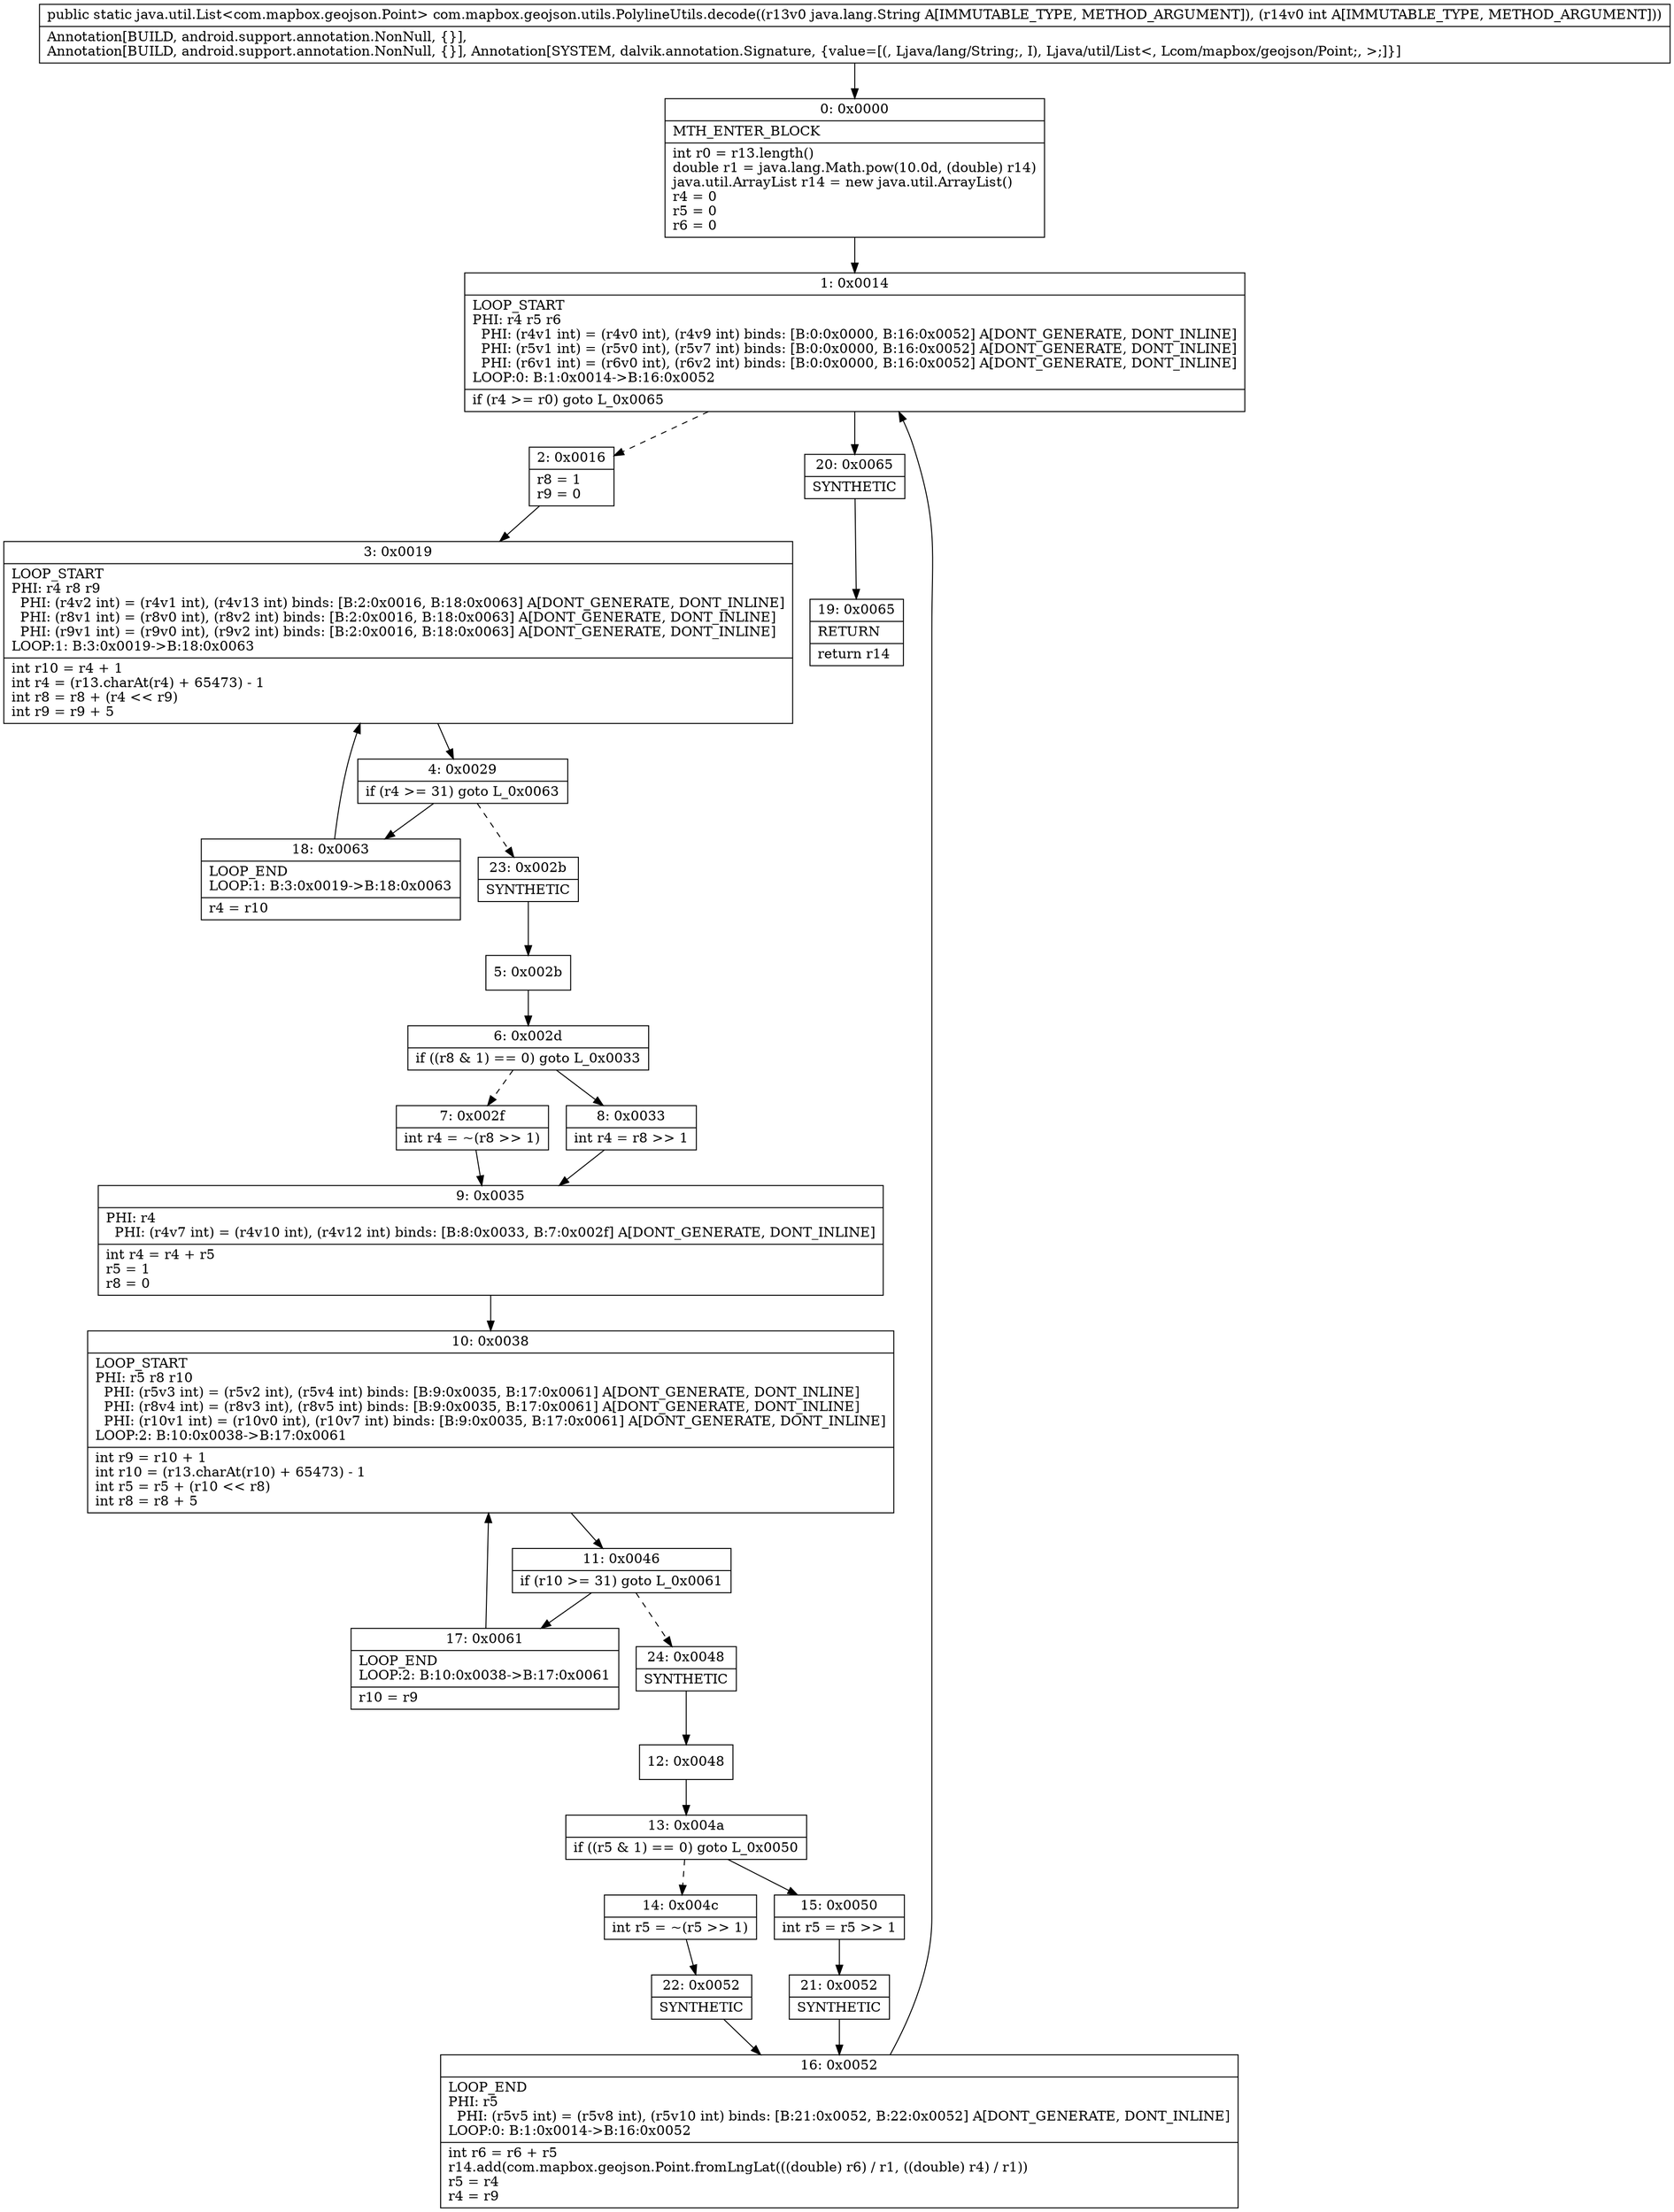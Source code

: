 digraph "CFG forcom.mapbox.geojson.utils.PolylineUtils.decode(Ljava\/lang\/String;I)Ljava\/util\/List;" {
Node_0 [shape=record,label="{0\:\ 0x0000|MTH_ENTER_BLOCK\l|int r0 = r13.length()\ldouble r1 = java.lang.Math.pow(10.0d, (double) r14)\ljava.util.ArrayList r14 = new java.util.ArrayList()\lr4 = 0\lr5 = 0\lr6 = 0\l}"];
Node_1 [shape=record,label="{1\:\ 0x0014|LOOP_START\lPHI: r4 r5 r6 \l  PHI: (r4v1 int) = (r4v0 int), (r4v9 int) binds: [B:0:0x0000, B:16:0x0052] A[DONT_GENERATE, DONT_INLINE]\l  PHI: (r5v1 int) = (r5v0 int), (r5v7 int) binds: [B:0:0x0000, B:16:0x0052] A[DONT_GENERATE, DONT_INLINE]\l  PHI: (r6v1 int) = (r6v0 int), (r6v2 int) binds: [B:0:0x0000, B:16:0x0052] A[DONT_GENERATE, DONT_INLINE]\lLOOP:0: B:1:0x0014\-\>B:16:0x0052\l|if (r4 \>= r0) goto L_0x0065\l}"];
Node_2 [shape=record,label="{2\:\ 0x0016|r8 = 1\lr9 = 0\l}"];
Node_3 [shape=record,label="{3\:\ 0x0019|LOOP_START\lPHI: r4 r8 r9 \l  PHI: (r4v2 int) = (r4v1 int), (r4v13 int) binds: [B:2:0x0016, B:18:0x0063] A[DONT_GENERATE, DONT_INLINE]\l  PHI: (r8v1 int) = (r8v0 int), (r8v2 int) binds: [B:2:0x0016, B:18:0x0063] A[DONT_GENERATE, DONT_INLINE]\l  PHI: (r9v1 int) = (r9v0 int), (r9v2 int) binds: [B:2:0x0016, B:18:0x0063] A[DONT_GENERATE, DONT_INLINE]\lLOOP:1: B:3:0x0019\-\>B:18:0x0063\l|int r10 = r4 + 1\lint r4 = (r13.charAt(r4) + 65473) \- 1\lint r8 = r8 + (r4 \<\< r9)\lint r9 = r9 + 5\l}"];
Node_4 [shape=record,label="{4\:\ 0x0029|if (r4 \>= 31) goto L_0x0063\l}"];
Node_5 [shape=record,label="{5\:\ 0x002b}"];
Node_6 [shape=record,label="{6\:\ 0x002d|if ((r8 & 1) == 0) goto L_0x0033\l}"];
Node_7 [shape=record,label="{7\:\ 0x002f|int r4 = ~(r8 \>\> 1)\l}"];
Node_8 [shape=record,label="{8\:\ 0x0033|int r4 = r8 \>\> 1\l}"];
Node_9 [shape=record,label="{9\:\ 0x0035|PHI: r4 \l  PHI: (r4v7 int) = (r4v10 int), (r4v12 int) binds: [B:8:0x0033, B:7:0x002f] A[DONT_GENERATE, DONT_INLINE]\l|int r4 = r4 + r5\lr5 = 1\lr8 = 0\l}"];
Node_10 [shape=record,label="{10\:\ 0x0038|LOOP_START\lPHI: r5 r8 r10 \l  PHI: (r5v3 int) = (r5v2 int), (r5v4 int) binds: [B:9:0x0035, B:17:0x0061] A[DONT_GENERATE, DONT_INLINE]\l  PHI: (r8v4 int) = (r8v3 int), (r8v5 int) binds: [B:9:0x0035, B:17:0x0061] A[DONT_GENERATE, DONT_INLINE]\l  PHI: (r10v1 int) = (r10v0 int), (r10v7 int) binds: [B:9:0x0035, B:17:0x0061] A[DONT_GENERATE, DONT_INLINE]\lLOOP:2: B:10:0x0038\-\>B:17:0x0061\l|int r9 = r10 + 1\lint r10 = (r13.charAt(r10) + 65473) \- 1\lint r5 = r5 + (r10 \<\< r8)\lint r8 = r8 + 5\l}"];
Node_11 [shape=record,label="{11\:\ 0x0046|if (r10 \>= 31) goto L_0x0061\l}"];
Node_12 [shape=record,label="{12\:\ 0x0048}"];
Node_13 [shape=record,label="{13\:\ 0x004a|if ((r5 & 1) == 0) goto L_0x0050\l}"];
Node_14 [shape=record,label="{14\:\ 0x004c|int r5 = ~(r5 \>\> 1)\l}"];
Node_15 [shape=record,label="{15\:\ 0x0050|int r5 = r5 \>\> 1\l}"];
Node_16 [shape=record,label="{16\:\ 0x0052|LOOP_END\lPHI: r5 \l  PHI: (r5v5 int) = (r5v8 int), (r5v10 int) binds: [B:21:0x0052, B:22:0x0052] A[DONT_GENERATE, DONT_INLINE]\lLOOP:0: B:1:0x0014\-\>B:16:0x0052\l|int r6 = r6 + r5\lr14.add(com.mapbox.geojson.Point.fromLngLat(((double) r6) \/ r1, ((double) r4) \/ r1))\lr5 = r4\lr4 = r9\l}"];
Node_17 [shape=record,label="{17\:\ 0x0061|LOOP_END\lLOOP:2: B:10:0x0038\-\>B:17:0x0061\l|r10 = r9\l}"];
Node_18 [shape=record,label="{18\:\ 0x0063|LOOP_END\lLOOP:1: B:3:0x0019\-\>B:18:0x0063\l|r4 = r10\l}"];
Node_19 [shape=record,label="{19\:\ 0x0065|RETURN\l|return r14\l}"];
Node_20 [shape=record,label="{20\:\ 0x0065|SYNTHETIC\l}"];
Node_21 [shape=record,label="{21\:\ 0x0052|SYNTHETIC\l}"];
Node_22 [shape=record,label="{22\:\ 0x0052|SYNTHETIC\l}"];
Node_23 [shape=record,label="{23\:\ 0x002b|SYNTHETIC\l}"];
Node_24 [shape=record,label="{24\:\ 0x0048|SYNTHETIC\l}"];
MethodNode[shape=record,label="{public static java.util.List\<com.mapbox.geojson.Point\> com.mapbox.geojson.utils.PolylineUtils.decode((r13v0 java.lang.String A[IMMUTABLE_TYPE, METHOD_ARGUMENT]), (r14v0 int A[IMMUTABLE_TYPE, METHOD_ARGUMENT]))  | Annotation[BUILD, android.support.annotation.NonNull, \{\}], \lAnnotation[BUILD, android.support.annotation.NonNull, \{\}], Annotation[SYSTEM, dalvik.annotation.Signature, \{value=[(, Ljava\/lang\/String;, I), Ljava\/util\/List\<, Lcom\/mapbox\/geojson\/Point;, \>;]\}]\l}"];
MethodNode -> Node_0;
Node_0 -> Node_1;
Node_1 -> Node_2[style=dashed];
Node_1 -> Node_20;
Node_2 -> Node_3;
Node_3 -> Node_4;
Node_4 -> Node_18;
Node_4 -> Node_23[style=dashed];
Node_5 -> Node_6;
Node_6 -> Node_7[style=dashed];
Node_6 -> Node_8;
Node_7 -> Node_9;
Node_8 -> Node_9;
Node_9 -> Node_10;
Node_10 -> Node_11;
Node_11 -> Node_17;
Node_11 -> Node_24[style=dashed];
Node_12 -> Node_13;
Node_13 -> Node_14[style=dashed];
Node_13 -> Node_15;
Node_14 -> Node_22;
Node_15 -> Node_21;
Node_16 -> Node_1;
Node_17 -> Node_10;
Node_18 -> Node_3;
Node_20 -> Node_19;
Node_21 -> Node_16;
Node_22 -> Node_16;
Node_23 -> Node_5;
Node_24 -> Node_12;
}

